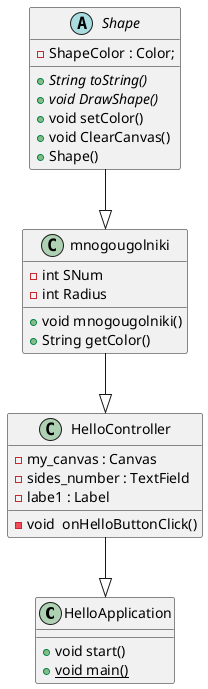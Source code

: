 @startuml
'https://plantuml.com/class-diagram

class HelloApplication{
    + void start()
    + {method} {static} void main()
}

class HelloController{
    {field} - my_canvas : Canvas
    - {field} sides_number : TextField
    - {field} labe1 : Label
    - {method} void  onHelloButtonClick()
}
abstract class Shape {
    {field} - ShapeColor : Color;
    {abstract} {method} + String toString()
    {abstract} {method} + void DrawShape()
    {method} + void setColor()
    {method} + void ClearCanvas()
    {method} + Shape()
}

class mnogougolniki {
    {field} - int SNum
    {field} - int Radius
    + void mnogougolniki()
    + String getColor()

}

Shape --|> mnogougolniki
mnogougolniki --|> HelloController
HelloController --|> HelloApplication
@enduml